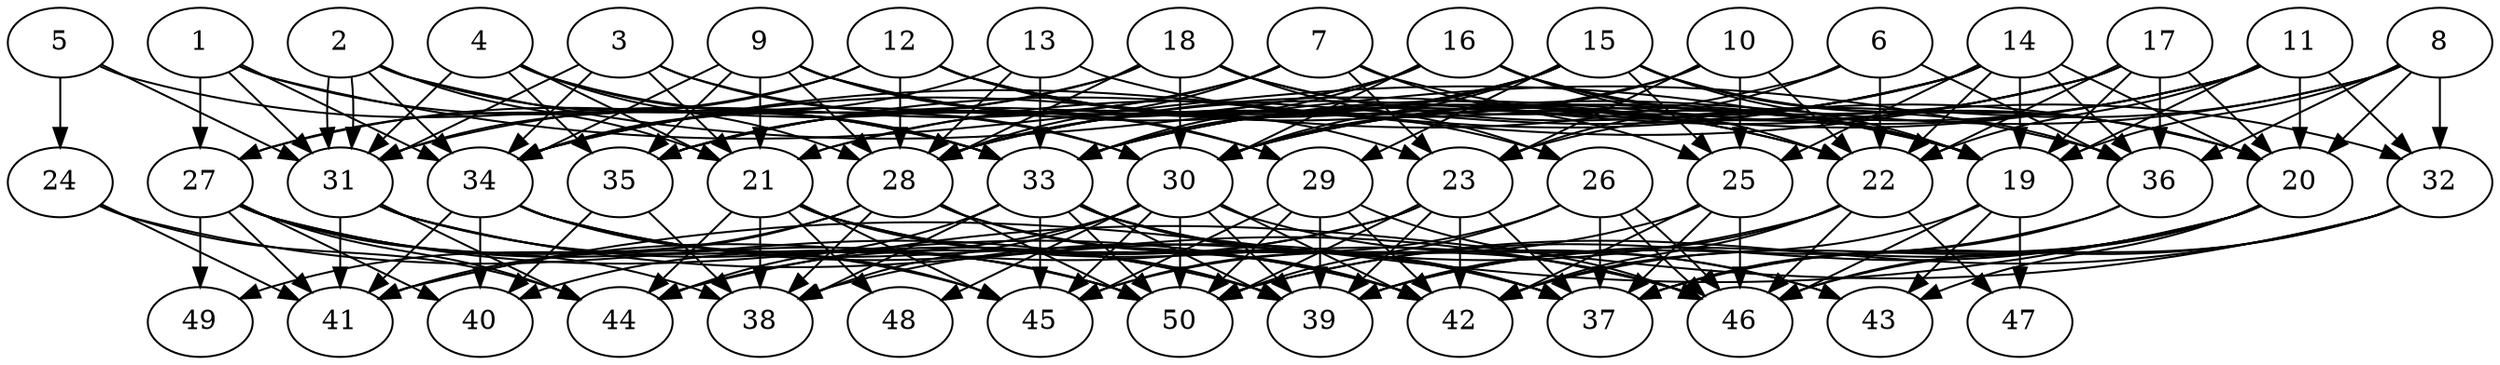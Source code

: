 // DAG automatically generated by daggen at Thu Oct  3 14:07:56 2019
// ./daggen --dot -n 50 --ccr 0.4 --fat 0.7 --regular 0.5 --density 0.6 --mindata 5242880 --maxdata 52428800 
digraph G {
  1 [size="38602240", alpha="0.14", expect_size="15440896"] 
  1 -> 19 [size ="15440896"]
  1 -> 27 [size ="15440896"]
  1 -> 31 [size ="15440896"]
  1 -> 33 [size ="15440896"]
  1 -> 34 [size ="15440896"]
  2 [size="118735360", alpha="0.17", expect_size="47494144"] 
  2 -> 21 [size ="47494144"]
  2 -> 31 [size ="47494144"]
  2 -> 31 [size ="47494144"]
  2 -> 33 [size ="47494144"]
  2 -> 34 [size ="47494144"]
  2 -> 36 [size ="47494144"]
  3 [size="38384640", alpha="0.13", expect_size="15353856"] 
  3 -> 21 [size ="15353856"]
  3 -> 29 [size ="15353856"]
  3 -> 30 [size ="15353856"]
  3 -> 31 [size ="15353856"]
  3 -> 34 [size ="15353856"]
  4 [size="74362880", alpha="0.13", expect_size="29745152"] 
  4 -> 21 [size ="29745152"]
  4 -> 28 [size ="29745152"]
  4 -> 30 [size ="29745152"]
  4 -> 31 [size ="29745152"]
  4 -> 33 [size ="29745152"]
  4 -> 35 [size ="29745152"]
  5 [size="126376960", alpha="0.08", expect_size="50550784"] 
  5 -> 24 [size ="50550784"]
  5 -> 31 [size ="50550784"]
  5 -> 33 [size ="50550784"]
  6 [size="40709120", alpha="0.02", expect_size="16283648"] 
  6 -> 22 [size ="16283648"]
  6 -> 23 [size ="16283648"]
  6 -> 34 [size ="16283648"]
  6 -> 36 [size ="16283648"]
  7 [size="54481920", alpha="0.02", expect_size="21792768"] 
  7 -> 23 [size ="21792768"]
  7 -> 25 [size ="21792768"]
  7 -> 28 [size ="21792768"]
  7 -> 31 [size ="21792768"]
  7 -> 32 [size ="21792768"]
  7 -> 35 [size ="21792768"]
  8 [size="65459200", alpha="0.02", expect_size="26183680"] 
  8 -> 19 [size ="26183680"]
  8 -> 20 [size ="26183680"]
  8 -> 23 [size ="26183680"]
  8 -> 30 [size ="26183680"]
  8 -> 32 [size ="26183680"]
  8 -> 36 [size ="26183680"]
  9 [size="76057600", alpha="0.16", expect_size="30423040"] 
  9 -> 21 [size ="30423040"]
  9 -> 22 [size ="30423040"]
  9 -> 26 [size ="30423040"]
  9 -> 28 [size ="30423040"]
  9 -> 29 [size ="30423040"]
  9 -> 34 [size ="30423040"]
  9 -> 35 [size ="30423040"]
  10 [size="18073600", alpha="0.12", expect_size="7229440"] 
  10 -> 22 [size ="7229440"]
  10 -> 23 [size ="7229440"]
  10 -> 25 [size ="7229440"]
  10 -> 28 [size ="7229440"]
  10 -> 30 [size ="7229440"]
  11 [size="17530880", alpha="0.13", expect_size="7012352"] 
  11 -> 19 [size ="7012352"]
  11 -> 20 [size ="7012352"]
  11 -> 22 [size ="7012352"]
  11 -> 28 [size ="7012352"]
  11 -> 30 [size ="7012352"]
  11 -> 32 [size ="7012352"]
  11 -> 33 [size ="7012352"]
  12 [size="100052480", alpha="0.20", expect_size="40020992"] 
  12 -> 19 [size ="40020992"]
  12 -> 22 [size ="40020992"]
  12 -> 23 [size ="40020992"]
  12 -> 27 [size ="40020992"]
  12 -> 28 [size ="40020992"]
  12 -> 31 [size ="40020992"]
  13 [size="83251200", alpha="0.02", expect_size="33300480"] 
  13 -> 19 [size ="33300480"]
  13 -> 28 [size ="33300480"]
  13 -> 33 [size ="33300480"]
  13 -> 34 [size ="33300480"]
  14 [size="42270720", alpha="0.05", expect_size="16908288"] 
  14 -> 19 [size ="16908288"]
  14 -> 20 [size ="16908288"]
  14 -> 21 [size ="16908288"]
  14 -> 22 [size ="16908288"]
  14 -> 25 [size ="16908288"]
  14 -> 30 [size ="16908288"]
  14 -> 33 [size ="16908288"]
  14 -> 35 [size ="16908288"]
  14 -> 36 [size ="16908288"]
  15 [size="118484480", alpha="0.05", expect_size="47393792"] 
  15 -> 19 [size ="47393792"]
  15 -> 20 [size ="47393792"]
  15 -> 21 [size ="47393792"]
  15 -> 25 [size ="47393792"]
  15 -> 28 [size ="47393792"]
  15 -> 29 [size ="47393792"]
  15 -> 30 [size ="47393792"]
  15 -> 33 [size ="47393792"]
  15 -> 35 [size ="47393792"]
  15 -> 36 [size ="47393792"]
  16 [size="48865280", alpha="0.06", expect_size="19546112"] 
  16 -> 19 [size ="19546112"]
  16 -> 20 [size ="19546112"]
  16 -> 22 [size ="19546112"]
  16 -> 30 [size ="19546112"]
  16 -> 33 [size ="19546112"]
  16 -> 34 [size ="19546112"]
  16 -> 35 [size ="19546112"]
  17 [size="62612480", alpha="0.18", expect_size="25044992"] 
  17 -> 19 [size ="25044992"]
  17 -> 20 [size ="25044992"]
  17 -> 22 [size ="25044992"]
  17 -> 28 [size ="25044992"]
  17 -> 33 [size ="25044992"]
  17 -> 34 [size ="25044992"]
  17 -> 36 [size ="25044992"]
  18 [size="72291840", alpha="0.19", expect_size="28916736"] 
  18 -> 19 [size ="28916736"]
  18 -> 20 [size ="28916736"]
  18 -> 26 [size ="28916736"]
  18 -> 27 [size ="28916736"]
  18 -> 28 [size ="28916736"]
  18 -> 30 [size ="28916736"]
  18 -> 34 [size ="28916736"]
  19 [size="86763520", alpha="0.10", expect_size="34705408"] 
  19 -> 42 [size ="34705408"]
  19 -> 43 [size ="34705408"]
  19 -> 46 [size ="34705408"]
  19 -> 47 [size ="34705408"]
  20 [size="65776640", alpha="0.16", expect_size="26310656"] 
  20 -> 37 [size ="26310656"]
  20 -> 39 [size ="26310656"]
  20 -> 41 [size ="26310656"]
  20 -> 42 [size ="26310656"]
  20 -> 43 [size ="26310656"]
  20 -> 46 [size ="26310656"]
  20 -> 50 [size ="26310656"]
  21 [size="17192960", alpha="0.06", expect_size="6877184"] 
  21 -> 37 [size ="6877184"]
  21 -> 38 [size ="6877184"]
  21 -> 39 [size ="6877184"]
  21 -> 42 [size ="6877184"]
  21 -> 44 [size ="6877184"]
  21 -> 45 [size ="6877184"]
  21 -> 46 [size ="6877184"]
  21 -> 48 [size ="6877184"]
  22 [size="94120960", alpha="0.15", expect_size="37648384"] 
  22 -> 38 [size ="37648384"]
  22 -> 39 [size ="37648384"]
  22 -> 42 [size ="37648384"]
  22 -> 46 [size ="37648384"]
  22 -> 47 [size ="37648384"]
  23 [size="92856320", alpha="0.07", expect_size="37142528"] 
  23 -> 37 [size ="37142528"]
  23 -> 39 [size ="37142528"]
  23 -> 41 [size ="37142528"]
  23 -> 42 [size ="37142528"]
  23 -> 44 [size ="37142528"]
  23 -> 50 [size ="37142528"]
  24 [size="107568640", alpha="0.10", expect_size="43027456"] 
  24 -> 39 [size ="43027456"]
  24 -> 41 [size ="43027456"]
  24 -> 44 [size ="43027456"]
  25 [size="20067840", alpha="0.12", expect_size="8027136"] 
  25 -> 37 [size ="8027136"]
  25 -> 42 [size ="8027136"]
  25 -> 45 [size ="8027136"]
  25 -> 46 [size ="8027136"]
  26 [size="51281920", alpha="0.19", expect_size="20512768"] 
  26 -> 37 [size ="20512768"]
  26 -> 45 [size ="20512768"]
  26 -> 46 [size ="20512768"]
  26 -> 46 [size ="20512768"]
  26 -> 50 [size ="20512768"]
  27 [size="89213440", alpha="0.13", expect_size="35685376"] 
  27 -> 38 [size ="35685376"]
  27 -> 40 [size ="35685376"]
  27 -> 41 [size ="35685376"]
  27 -> 42 [size ="35685376"]
  27 -> 44 [size ="35685376"]
  27 -> 45 [size ="35685376"]
  27 -> 49 [size ="35685376"]
  27 -> 50 [size ="35685376"]
  28 [size="77596160", alpha="0.16", expect_size="31038464"] 
  28 -> 37 [size ="31038464"]
  28 -> 38 [size ="31038464"]
  28 -> 41 [size ="31038464"]
  28 -> 42 [size ="31038464"]
  28 -> 49 [size ="31038464"]
  28 -> 50 [size ="31038464"]
  29 [size="71188480", alpha="0.09", expect_size="28475392"] 
  29 -> 39 [size ="28475392"]
  29 -> 42 [size ="28475392"]
  29 -> 45 [size ="28475392"]
  29 -> 46 [size ="28475392"]
  29 -> 50 [size ="28475392"]
  30 [size="129840640", alpha="0.03", expect_size="51936256"] 
  30 -> 38 [size ="51936256"]
  30 -> 39 [size ="51936256"]
  30 -> 40 [size ="51936256"]
  30 -> 42 [size ="51936256"]
  30 -> 43 [size ="51936256"]
  30 -> 45 [size ="51936256"]
  30 -> 48 [size ="51936256"]
  30 -> 50 [size ="51936256"]
  31 [size="106086400", alpha="0.18", expect_size="42434560"] 
  31 -> 39 [size ="42434560"]
  31 -> 41 [size ="42434560"]
  31 -> 44 [size ="42434560"]
  31 -> 46 [size ="42434560"]
  31 -> 50 [size ="42434560"]
  32 [size="25423360", alpha="0.08", expect_size="10169344"] 
  32 -> 37 [size ="10169344"]
  32 -> 44 [size ="10169344"]
  32 -> 46 [size ="10169344"]
  32 -> 50 [size ="10169344"]
  33 [size="111444480", alpha="0.09", expect_size="44577792"] 
  33 -> 37 [size ="44577792"]
  33 -> 38 [size ="44577792"]
  33 -> 39 [size ="44577792"]
  33 -> 43 [size ="44577792"]
  33 -> 44 [size ="44577792"]
  33 -> 45 [size ="44577792"]
  33 -> 46 [size ="44577792"]
  33 -> 50 [size ="44577792"]
  34 [size="35535360", alpha="0.16", expect_size="14214144"] 
  34 -> 37 [size ="14214144"]
  34 -> 40 [size ="14214144"]
  34 -> 41 [size ="14214144"]
  34 -> 42 [size ="14214144"]
  34 -> 45 [size ="14214144"]
  34 -> 50 [size ="14214144"]
  35 [size="94881280", alpha="0.00", expect_size="37952512"] 
  35 -> 38 [size ="37952512"]
  35 -> 40 [size ="37952512"]
  36 [size="48855040", alpha="0.11", expect_size="19542016"] 
  36 -> 37 [size ="19542016"]
  36 -> 39 [size ="19542016"]
  37 [size="43033600", alpha="0.10", expect_size="17213440"] 
  38 [size="118784000", alpha="0.19", expect_size="47513600"] 
  39 [size="92536320", alpha="0.00", expect_size="37014528"] 
  40 [size="27238400", alpha="0.10", expect_size="10895360"] 
  41 [size="45821440", alpha="0.01", expect_size="18328576"] 
  42 [size="34752000", alpha="0.06", expect_size="13900800"] 
  43 [size="80970240", alpha="0.04", expect_size="32388096"] 
  44 [size="18695680", alpha="0.19", expect_size="7478272"] 
  45 [size="113018880", alpha="0.14", expect_size="45207552"] 
  46 [size="115427840", alpha="0.16", expect_size="46171136"] 
  47 [size="61675520", alpha="0.11", expect_size="24670208"] 
  48 [size="119242240", alpha="0.17", expect_size="47696896"] 
  49 [size="111377920", alpha="0.12", expect_size="44551168"] 
  50 [size="111741440", alpha="0.08", expect_size="44696576"] 
}
